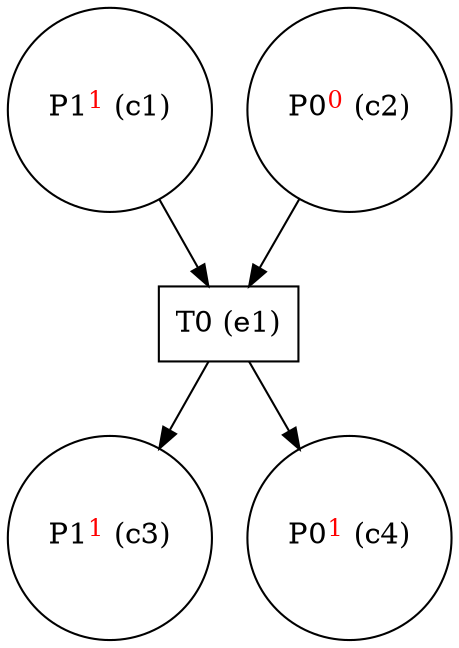 digraph test {
  c1 -> e1;
  c2 -> e1;
  e1 -> c3;
  e1 -> c4;
  c1 [label= <P1<FONT COLOR="red"><SUP>1</SUP></FONT>&nbsp;(c1)> shape=circle];
  c2 [label= <P0<FONT COLOR="red"><SUP>0</SUP></FONT>&nbsp;(c2)> shape=circle];
  c3 [label= <P1<FONT COLOR="red"><SUP>1</SUP></FONT>&nbsp;(c3)> shape=circle];
  c4 [label= <P0<FONT COLOR="red"><SUP>1</SUP></FONT>&nbsp;(c4)> shape=circle];
  e1 [label="T0 (e1)" shape=box];
}
